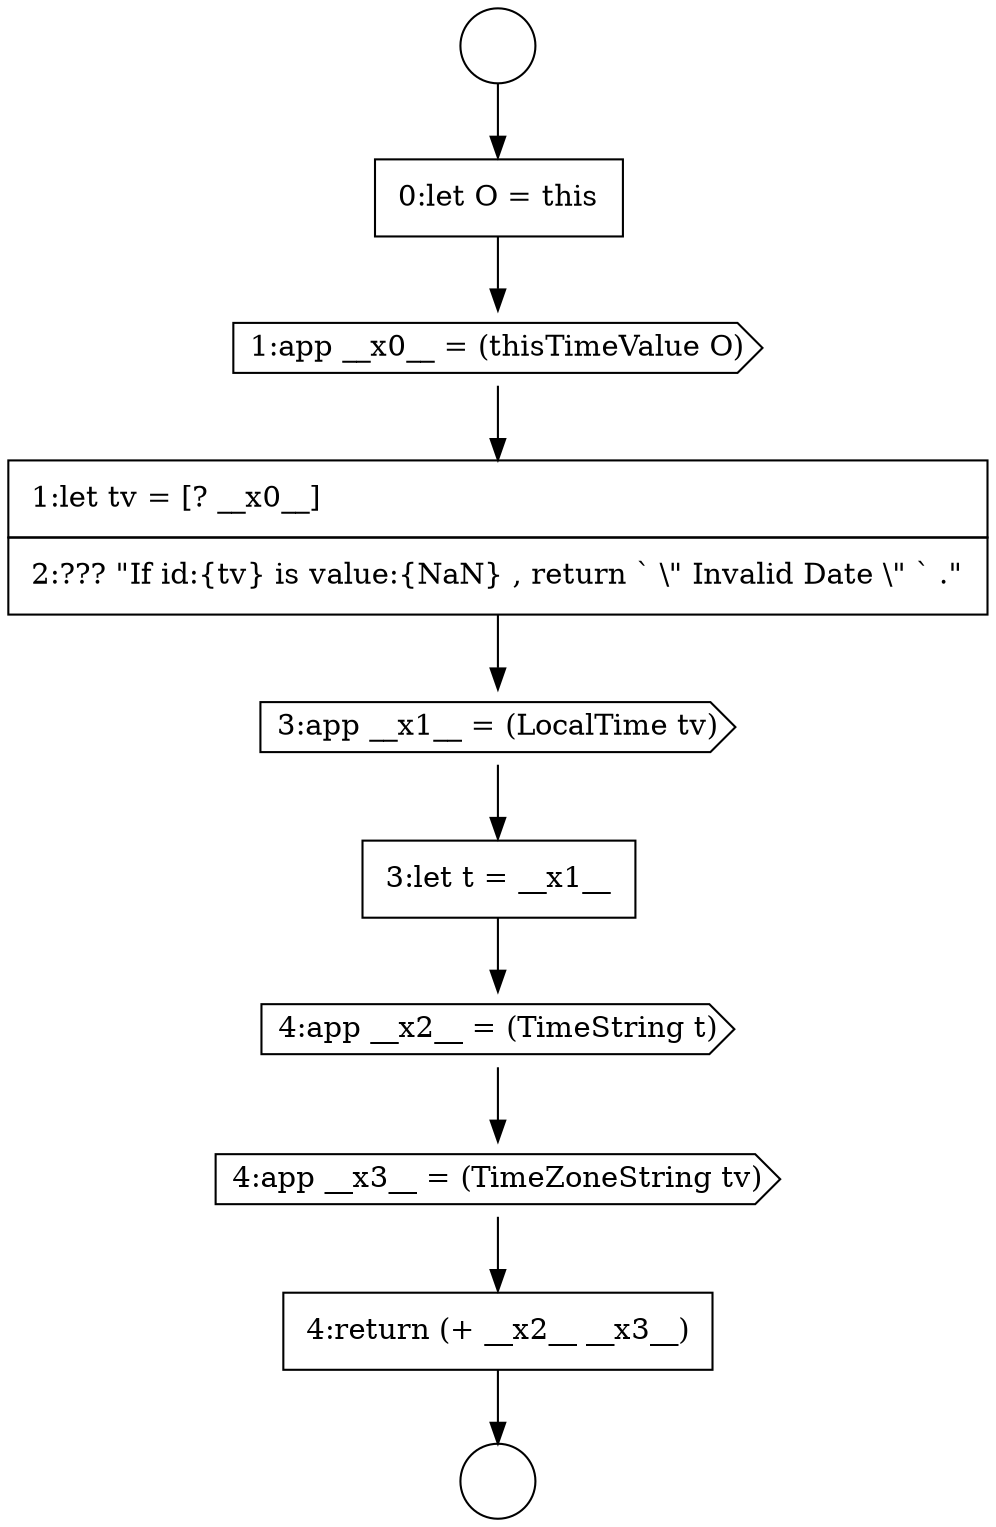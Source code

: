digraph {
  node12721 [shape=cds, label=<<font color="black">3:app __x1__ = (LocalTime tv)</font>> color="black" fillcolor="white" style=filled]
  node12725 [shape=none, margin=0, label=<<font color="black">
    <table border="0" cellborder="1" cellspacing="0" cellpadding="10">
      <tr><td align="left">4:return (+ __x2__ __x3__)</td></tr>
    </table>
  </font>> color="black" fillcolor="white" style=filled]
  node12718 [shape=none, margin=0, label=<<font color="black">
    <table border="0" cellborder="1" cellspacing="0" cellpadding="10">
      <tr><td align="left">0:let O = this</td></tr>
    </table>
  </font>> color="black" fillcolor="white" style=filled]
  node12724 [shape=cds, label=<<font color="black">4:app __x3__ = (TimeZoneString tv)</font>> color="black" fillcolor="white" style=filled]
  node12719 [shape=cds, label=<<font color="black">1:app __x0__ = (thisTimeValue O)</font>> color="black" fillcolor="white" style=filled]
  node12716 [shape=circle label=" " color="black" fillcolor="white" style=filled]
  node12723 [shape=cds, label=<<font color="black">4:app __x2__ = (TimeString t)</font>> color="black" fillcolor="white" style=filled]
  node12720 [shape=none, margin=0, label=<<font color="black">
    <table border="0" cellborder="1" cellspacing="0" cellpadding="10">
      <tr><td align="left">1:let tv = [? __x0__]</td></tr>
      <tr><td align="left">2:??? &quot;If id:{tv} is value:{NaN} , return ` \&quot; Invalid Date \&quot; ` .&quot;</td></tr>
    </table>
  </font>> color="black" fillcolor="white" style=filled]
  node12722 [shape=none, margin=0, label=<<font color="black">
    <table border="0" cellborder="1" cellspacing="0" cellpadding="10">
      <tr><td align="left">3:let t = __x1__</td></tr>
    </table>
  </font>> color="black" fillcolor="white" style=filled]
  node12717 [shape=circle label=" " color="black" fillcolor="white" style=filled]
  node12720 -> node12721 [ color="black"]
  node12719 -> node12720 [ color="black"]
  node12724 -> node12725 [ color="black"]
  node12716 -> node12718 [ color="black"]
  node12722 -> node12723 [ color="black"]
  node12721 -> node12722 [ color="black"]
  node12723 -> node12724 [ color="black"]
  node12725 -> node12717 [ color="black"]
  node12718 -> node12719 [ color="black"]
}
